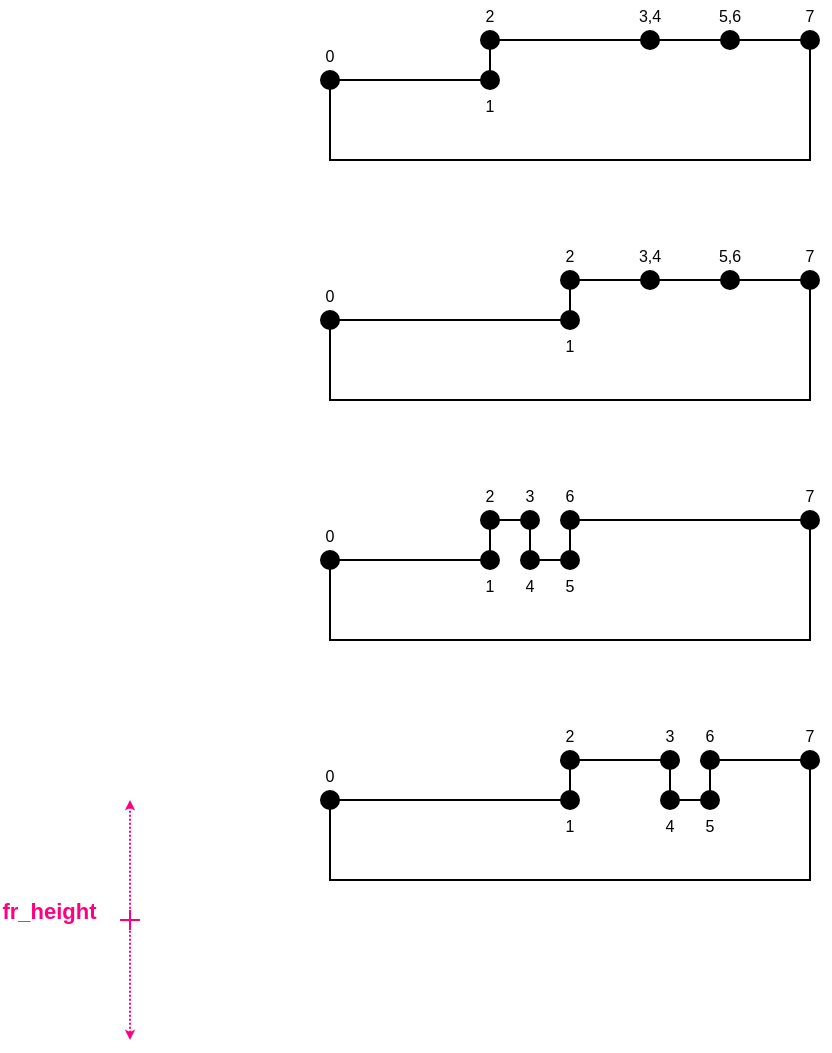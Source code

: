 <mxfile version="14.9.6" type="device"><diagram name="Design" id="nXPKwJXAH-5F6qmLnJLC"><mxGraphModel dx="1218" dy="1514" grid="1" gridSize="10" guides="1" tooltips="1" connect="0" arrows="0" fold="1" page="1" pageScale="1" pageWidth="850" pageHeight="1100" math="0" shadow="0"><root><mxCell id="qJvSbRiIBnACyHdeIX3_-0"/><mxCell id="qJvSbRiIBnACyHdeIX3_-1" parent="qJvSbRiIBnACyHdeIX3_-0"/><mxCell id="qJvSbRiIBnACyHdeIX3_-69" value="" style="endArrow=classic;startArrow=classic;html=1;strokeWidth=1;dashed=1;dashPattern=1 1;endSize=2;startSize=2;strokeColor=#FF0080;fontColor=#FF0080;fontStyle=1" parent="qJvSbRiIBnACyHdeIX3_-1" edge="1"><mxGeometry width="50" height="50" relative="1" as="geometry"><mxPoint x="-780" y="-560" as="sourcePoint"/><mxPoint x="-780" y="-440" as="targetPoint"/></mxGeometry></mxCell><mxCell id="qJvSbRiIBnACyHdeIX3_-70" value="fr_height" style="edgeLabel;align=center;verticalAlign=middle;resizable=0;points=[];labelBackgroundColor=#ffffff;spacing=2;spacingLeft=0;spacingRight=1;labelBorderColor=none;fontStyle=1;fontColor=#FF0080;" parent="qJvSbRiIBnACyHdeIX3_-69" vertex="1" connectable="0"><mxGeometry x="-0.433" y="1" relative="1" as="geometry"><mxPoint x="-41" y="20.71" as="offset"/></mxGeometry></mxCell><mxCell id="qJvSbRiIBnACyHdeIX3_-173" value="" style="group" parent="qJvSbRiIBnACyHdeIX3_-1" vertex="1" connectable="0"><mxGeometry x="-785" y="-505" width="10" height="10" as="geometry"/></mxCell><mxCell id="qJvSbRiIBnACyHdeIX3_-174" value="" style="endArrow=none;html=1;strokeWidth=1;strokeColor=#FF0080;" parent="qJvSbRiIBnACyHdeIX3_-173" edge="1"><mxGeometry width="50" height="50" relative="1" as="geometry"><mxPoint x="5" y="10" as="sourcePoint"/><mxPoint x="5" as="targetPoint"/></mxGeometry></mxCell><mxCell id="qJvSbRiIBnACyHdeIX3_-175" value="" style="endArrow=none;html=1;strokeWidth=1;strokeColor=#FF0080;" parent="qJvSbRiIBnACyHdeIX3_-173" edge="1"><mxGeometry width="50" height="50" relative="1" as="geometry"><mxPoint x="10" y="5" as="sourcePoint"/><mxPoint y="5" as="targetPoint"/></mxGeometry></mxCell><mxCell id="eV8enwnLmD0G0L2Av2Vp-28" value="" style="endArrow=none;html=1;rounded=0;" edge="1" parent="qJvSbRiIBnACyHdeIX3_-1"><mxGeometry width="50" height="50" relative="1" as="geometry"><mxPoint x="-680" y="-800.0" as="sourcePoint"/><mxPoint x="-680" y="-800.0" as="targetPoint"/><Array as="points"><mxPoint x="-680" y="-760"/><mxPoint x="-440" y="-760"/><mxPoint x="-440" y="-820"/><mxPoint x="-480" y="-820"/><mxPoint x="-520" y="-820"/><mxPoint x="-560" y="-820"/><mxPoint x="-560" y="-800"/></Array></mxGeometry></mxCell><mxCell id="eV8enwnLmD0G0L2Av2Vp-29" value="" style="ellipse;whiteSpace=wrap;html=1;fillColor=#000000;strokeColor=none;connectable=0;" vertex="1" parent="qJvSbRiIBnACyHdeIX3_-1"><mxGeometry x="-445" y="-825" width="10" height="10" as="geometry"/></mxCell><mxCell id="eV8enwnLmD0G0L2Av2Vp-30" value="" style="ellipse;whiteSpace=wrap;html=1;fillColor=#000000;strokeColor=none;connectable=0;" vertex="1" parent="qJvSbRiIBnACyHdeIX3_-1"><mxGeometry x="-485" y="-825" width="10" height="10" as="geometry"/></mxCell><mxCell id="eV8enwnLmD0G0L2Av2Vp-31" value="" style="ellipse;whiteSpace=wrap;html=1;fillColor=#000000;strokeColor=none;connectable=0;" vertex="1" parent="qJvSbRiIBnACyHdeIX3_-1"><mxGeometry x="-525" y="-825" width="10" height="10" as="geometry"/></mxCell><mxCell id="eV8enwnLmD0G0L2Av2Vp-32" value="" style="ellipse;whiteSpace=wrap;html=1;fillColor=#000000;strokeColor=none;connectable=0;" vertex="1" parent="qJvSbRiIBnACyHdeIX3_-1"><mxGeometry x="-565" y="-825" width="10" height="10" as="geometry"/></mxCell><mxCell id="eV8enwnLmD0G0L2Av2Vp-35" value="" style="ellipse;whiteSpace=wrap;html=1;fillColor=#000000;strokeColor=none;connectable=0;" vertex="1" parent="qJvSbRiIBnACyHdeIX3_-1"><mxGeometry x="-565" y="-805" width="10" height="10" as="geometry"/></mxCell><mxCell id="eV8enwnLmD0G0L2Av2Vp-36" value="" style="ellipse;whiteSpace=wrap;html=1;fillColor=#000000;strokeColor=none;connectable=0;" vertex="1" parent="qJvSbRiIBnACyHdeIX3_-1"><mxGeometry x="-685" y="-805" width="10" height="10" as="geometry"/></mxCell><mxCell id="eV8enwnLmD0G0L2Av2Vp-37" value="0" style="text;html=1;strokeColor=none;fillColor=none;align=center;verticalAlign=middle;whiteSpace=wrap;rounded=0;fontSize=8;" vertex="1" parent="qJvSbRiIBnACyHdeIX3_-1"><mxGeometry x="-690" y="-820" width="20" height="15" as="geometry"/></mxCell><mxCell id="eV8enwnLmD0G0L2Av2Vp-38" value="2" style="text;html=1;strokeColor=none;fillColor=none;align=center;verticalAlign=middle;whiteSpace=wrap;rounded=0;fontSize=8;" vertex="1" parent="qJvSbRiIBnACyHdeIX3_-1"><mxGeometry x="-570" y="-840" width="20" height="15" as="geometry"/></mxCell><mxCell id="eV8enwnLmD0G0L2Av2Vp-39" value="3,4" style="text;html=1;strokeColor=none;fillColor=none;align=center;verticalAlign=middle;whiteSpace=wrap;rounded=0;fontSize=8;" vertex="1" parent="qJvSbRiIBnACyHdeIX3_-1"><mxGeometry x="-530" y="-840" width="20" height="15" as="geometry"/></mxCell><mxCell id="eV8enwnLmD0G0L2Av2Vp-40" value="1" style="text;html=1;strokeColor=none;fillColor=none;align=center;verticalAlign=middle;whiteSpace=wrap;rounded=0;fontSize=8;" vertex="1" parent="qJvSbRiIBnACyHdeIX3_-1"><mxGeometry x="-570" y="-795" width="20" height="15" as="geometry"/></mxCell><mxCell id="eV8enwnLmD0G0L2Av2Vp-43" value="5,6" style="text;html=1;strokeColor=none;fillColor=none;align=center;verticalAlign=middle;whiteSpace=wrap;rounded=0;fontSize=8;" vertex="1" parent="qJvSbRiIBnACyHdeIX3_-1"><mxGeometry x="-490" y="-840" width="20" height="15" as="geometry"/></mxCell><mxCell id="eV8enwnLmD0G0L2Av2Vp-44" value="7" style="text;html=1;strokeColor=none;fillColor=none;align=center;verticalAlign=middle;whiteSpace=wrap;rounded=0;fontSize=8;" vertex="1" parent="qJvSbRiIBnACyHdeIX3_-1"><mxGeometry x="-450" y="-840" width="20" height="15" as="geometry"/></mxCell><mxCell id="eV8enwnLmD0G0L2Av2Vp-55" value="" style="endArrow=none;html=1;rounded=0;" edge="1" parent="qJvSbRiIBnACyHdeIX3_-1"><mxGeometry width="50" height="50" relative="1" as="geometry"><mxPoint x="-680" y="-680" as="sourcePoint"/><mxPoint x="-680" y="-680" as="targetPoint"/><Array as="points"><mxPoint x="-680" y="-640"/><mxPoint x="-440" y="-640"/><mxPoint x="-440" y="-700"/><mxPoint x="-560" y="-700"/><mxPoint x="-560" y="-680"/><mxPoint x="-580" y="-680"/><mxPoint x="-580" y="-700"/><mxPoint x="-600" y="-700"/><mxPoint x="-600" y="-680"/></Array></mxGeometry></mxCell><mxCell id="eV8enwnLmD0G0L2Av2Vp-56" value="" style="ellipse;whiteSpace=wrap;html=1;fillColor=#000000;strokeColor=none;connectable=0;" vertex="1" parent="qJvSbRiIBnACyHdeIX3_-1"><mxGeometry x="-445" y="-705" width="10" height="10" as="geometry"/></mxCell><mxCell id="eV8enwnLmD0G0L2Av2Vp-57" value="" style="ellipse;whiteSpace=wrap;html=1;fillColor=#000000;strokeColor=none;connectable=0;" vertex="1" parent="qJvSbRiIBnACyHdeIX3_-1"><mxGeometry x="-585" y="-705" width="10" height="10" as="geometry"/></mxCell><mxCell id="eV8enwnLmD0G0L2Av2Vp-58" value="" style="ellipse;whiteSpace=wrap;html=1;fillColor=#000000;strokeColor=none;connectable=0;" vertex="1" parent="qJvSbRiIBnACyHdeIX3_-1"><mxGeometry x="-605" y="-705" width="10" height="10" as="geometry"/></mxCell><mxCell id="eV8enwnLmD0G0L2Av2Vp-59" value="" style="ellipse;whiteSpace=wrap;html=1;fillColor=#000000;strokeColor=none;connectable=0;" vertex="1" parent="qJvSbRiIBnACyHdeIX3_-1"><mxGeometry x="-565" y="-705" width="10" height="10" as="geometry"/></mxCell><mxCell id="eV8enwnLmD0G0L2Av2Vp-60" value="" style="ellipse;whiteSpace=wrap;html=1;fillColor=#000000;strokeColor=none;connectable=0;" vertex="1" parent="qJvSbRiIBnACyHdeIX3_-1"><mxGeometry x="-565" y="-685" width="10" height="10" as="geometry"/></mxCell><mxCell id="eV8enwnLmD0G0L2Av2Vp-61" value="" style="ellipse;whiteSpace=wrap;html=1;fillColor=#000000;strokeColor=none;connectable=0;" vertex="1" parent="qJvSbRiIBnACyHdeIX3_-1"><mxGeometry x="-585" y="-685" width="10" height="10" as="geometry"/></mxCell><mxCell id="eV8enwnLmD0G0L2Av2Vp-62" value="" style="ellipse;whiteSpace=wrap;html=1;fillColor=#000000;strokeColor=none;connectable=0;" vertex="1" parent="qJvSbRiIBnACyHdeIX3_-1"><mxGeometry x="-605" y="-685" width="10" height="10" as="geometry"/></mxCell><mxCell id="eV8enwnLmD0G0L2Av2Vp-63" value="" style="ellipse;whiteSpace=wrap;html=1;fillColor=#000000;strokeColor=none;connectable=0;" vertex="1" parent="qJvSbRiIBnACyHdeIX3_-1"><mxGeometry x="-685" y="-685" width="10" height="10" as="geometry"/></mxCell><mxCell id="eV8enwnLmD0G0L2Av2Vp-64" value="0" style="text;html=1;strokeColor=none;fillColor=none;align=center;verticalAlign=middle;whiteSpace=wrap;rounded=0;fontSize=8;" vertex="1" parent="qJvSbRiIBnACyHdeIX3_-1"><mxGeometry x="-690" y="-700" width="20" height="15" as="geometry"/></mxCell><mxCell id="eV8enwnLmD0G0L2Av2Vp-65" value="2" style="text;html=1;strokeColor=none;fillColor=none;align=center;verticalAlign=middle;whiteSpace=wrap;rounded=0;fontSize=8;" vertex="1" parent="qJvSbRiIBnACyHdeIX3_-1"><mxGeometry x="-610" y="-720" width="20" height="15" as="geometry"/></mxCell><mxCell id="eV8enwnLmD0G0L2Av2Vp-66" value="3" style="text;html=1;strokeColor=none;fillColor=none;align=center;verticalAlign=middle;whiteSpace=wrap;rounded=0;fontSize=8;" vertex="1" parent="qJvSbRiIBnACyHdeIX3_-1"><mxGeometry x="-590" y="-720" width="20" height="15" as="geometry"/></mxCell><mxCell id="eV8enwnLmD0G0L2Av2Vp-67" value="1" style="text;html=1;strokeColor=none;fillColor=none;align=center;verticalAlign=middle;whiteSpace=wrap;rounded=0;fontSize=8;" vertex="1" parent="qJvSbRiIBnACyHdeIX3_-1"><mxGeometry x="-610" y="-675" width="20" height="15" as="geometry"/></mxCell><mxCell id="eV8enwnLmD0G0L2Av2Vp-68" value="4" style="text;html=1;strokeColor=none;fillColor=none;align=center;verticalAlign=middle;whiteSpace=wrap;rounded=0;fontSize=8;" vertex="1" parent="qJvSbRiIBnACyHdeIX3_-1"><mxGeometry x="-590" y="-675" width="20" height="15" as="geometry"/></mxCell><mxCell id="eV8enwnLmD0G0L2Av2Vp-69" value="5" style="text;html=1;strokeColor=none;fillColor=none;align=center;verticalAlign=middle;whiteSpace=wrap;rounded=0;fontSize=8;" vertex="1" parent="qJvSbRiIBnACyHdeIX3_-1"><mxGeometry x="-570" y="-675" width="20" height="15" as="geometry"/></mxCell><mxCell id="eV8enwnLmD0G0L2Av2Vp-70" value="6" style="text;html=1;strokeColor=none;fillColor=none;align=center;verticalAlign=middle;whiteSpace=wrap;rounded=0;fontSize=8;" vertex="1" parent="qJvSbRiIBnACyHdeIX3_-1"><mxGeometry x="-570" y="-720" width="20" height="15" as="geometry"/></mxCell><mxCell id="eV8enwnLmD0G0L2Av2Vp-71" value="7" style="text;html=1;strokeColor=none;fillColor=none;align=center;verticalAlign=middle;whiteSpace=wrap;rounded=0;fontSize=8;" vertex="1" parent="qJvSbRiIBnACyHdeIX3_-1"><mxGeometry x="-450" y="-720" width="20" height="15" as="geometry"/></mxCell><mxCell id="eV8enwnLmD0G0L2Av2Vp-82" value="" style="endArrow=none;html=1;rounded=0;" edge="1" parent="qJvSbRiIBnACyHdeIX3_-1"><mxGeometry width="50" height="50" relative="1" as="geometry"><mxPoint x="-680" y="-560" as="sourcePoint"/><mxPoint x="-680" y="-560" as="targetPoint"/><Array as="points"><mxPoint x="-680" y="-520"/><mxPoint x="-440" y="-520"/><mxPoint x="-440" y="-580"/><mxPoint x="-490" y="-580"/><mxPoint x="-490" y="-560"/><mxPoint x="-510" y="-560"/><mxPoint x="-510" y="-580"/><mxPoint x="-560" y="-580"/><mxPoint x="-560" y="-560"/></Array></mxGeometry></mxCell><mxCell id="eV8enwnLmD0G0L2Av2Vp-83" value="" style="ellipse;whiteSpace=wrap;html=1;fillColor=#000000;strokeColor=none;connectable=0;" vertex="1" parent="qJvSbRiIBnACyHdeIX3_-1"><mxGeometry x="-445" y="-585" width="10" height="10" as="geometry"/></mxCell><mxCell id="eV8enwnLmD0G0L2Av2Vp-84" value="" style="ellipse;whiteSpace=wrap;html=1;fillColor=#000000;strokeColor=none;connectable=0;" vertex="1" parent="qJvSbRiIBnACyHdeIX3_-1"><mxGeometry x="-495" y="-585" width="10" height="10" as="geometry"/></mxCell><mxCell id="eV8enwnLmD0G0L2Av2Vp-85" value="" style="ellipse;whiteSpace=wrap;html=1;fillColor=#000000;strokeColor=none;connectable=0;" vertex="1" parent="qJvSbRiIBnACyHdeIX3_-1"><mxGeometry x="-515" y="-585" width="10" height="10" as="geometry"/></mxCell><mxCell id="eV8enwnLmD0G0L2Av2Vp-86" value="" style="ellipse;whiteSpace=wrap;html=1;fillColor=#000000;strokeColor=none;connectable=0;" vertex="1" parent="qJvSbRiIBnACyHdeIX3_-1"><mxGeometry x="-565" y="-585" width="10" height="10" as="geometry"/></mxCell><mxCell id="eV8enwnLmD0G0L2Av2Vp-87" value="" style="ellipse;whiteSpace=wrap;html=1;fillColor=#000000;strokeColor=none;connectable=0;" vertex="1" parent="qJvSbRiIBnACyHdeIX3_-1"><mxGeometry x="-495" y="-565" width="10" height="10" as="geometry"/></mxCell><mxCell id="eV8enwnLmD0G0L2Av2Vp-88" value="" style="ellipse;whiteSpace=wrap;html=1;fillColor=#000000;strokeColor=none;connectable=0;" vertex="1" parent="qJvSbRiIBnACyHdeIX3_-1"><mxGeometry x="-515" y="-565" width="10" height="10" as="geometry"/></mxCell><mxCell id="eV8enwnLmD0G0L2Av2Vp-89" value="" style="ellipse;whiteSpace=wrap;html=1;fillColor=#000000;strokeColor=none;connectable=0;" vertex="1" parent="qJvSbRiIBnACyHdeIX3_-1"><mxGeometry x="-565" y="-565" width="10" height="10" as="geometry"/></mxCell><mxCell id="eV8enwnLmD0G0L2Av2Vp-90" value="" style="ellipse;whiteSpace=wrap;html=1;fillColor=#000000;strokeColor=none;connectable=0;" vertex="1" parent="qJvSbRiIBnACyHdeIX3_-1"><mxGeometry x="-685" y="-565" width="10" height="10" as="geometry"/></mxCell><mxCell id="eV8enwnLmD0G0L2Av2Vp-91" value="0" style="text;html=1;strokeColor=none;fillColor=none;align=center;verticalAlign=middle;whiteSpace=wrap;rounded=0;fontSize=8;" vertex="1" parent="qJvSbRiIBnACyHdeIX3_-1"><mxGeometry x="-690" y="-580" width="20" height="15" as="geometry"/></mxCell><mxCell id="eV8enwnLmD0G0L2Av2Vp-92" value="2" style="text;html=1;strokeColor=none;fillColor=none;align=center;verticalAlign=middle;whiteSpace=wrap;rounded=0;fontSize=8;" vertex="1" parent="qJvSbRiIBnACyHdeIX3_-1"><mxGeometry x="-570" y="-600" width="20" height="15" as="geometry"/></mxCell><mxCell id="eV8enwnLmD0G0L2Av2Vp-93" value="3" style="text;html=1;strokeColor=none;fillColor=none;align=center;verticalAlign=middle;whiteSpace=wrap;rounded=0;fontSize=8;" vertex="1" parent="qJvSbRiIBnACyHdeIX3_-1"><mxGeometry x="-520" y="-600" width="20" height="15" as="geometry"/></mxCell><mxCell id="eV8enwnLmD0G0L2Av2Vp-94" value="1" style="text;html=1;strokeColor=none;fillColor=none;align=center;verticalAlign=middle;whiteSpace=wrap;rounded=0;fontSize=8;" vertex="1" parent="qJvSbRiIBnACyHdeIX3_-1"><mxGeometry x="-570" y="-555" width="20" height="15" as="geometry"/></mxCell><mxCell id="eV8enwnLmD0G0L2Av2Vp-95" value="4" style="text;html=1;strokeColor=none;fillColor=none;align=center;verticalAlign=middle;whiteSpace=wrap;rounded=0;fontSize=8;" vertex="1" parent="qJvSbRiIBnACyHdeIX3_-1"><mxGeometry x="-520" y="-555" width="20" height="15" as="geometry"/></mxCell><mxCell id="eV8enwnLmD0G0L2Av2Vp-96" value="5" style="text;html=1;strokeColor=none;fillColor=none;align=center;verticalAlign=middle;whiteSpace=wrap;rounded=0;fontSize=8;" vertex="1" parent="qJvSbRiIBnACyHdeIX3_-1"><mxGeometry x="-500" y="-555" width="20" height="15" as="geometry"/></mxCell><mxCell id="eV8enwnLmD0G0L2Av2Vp-97" value="6" style="text;html=1;strokeColor=none;fillColor=none;align=center;verticalAlign=middle;whiteSpace=wrap;rounded=0;fontSize=8;" vertex="1" parent="qJvSbRiIBnACyHdeIX3_-1"><mxGeometry x="-500" y="-600" width="20" height="15" as="geometry"/></mxCell><mxCell id="eV8enwnLmD0G0L2Av2Vp-98" value="7" style="text;html=1;strokeColor=none;fillColor=none;align=center;verticalAlign=middle;whiteSpace=wrap;rounded=0;fontSize=8;" vertex="1" parent="qJvSbRiIBnACyHdeIX3_-1"><mxGeometry x="-450" y="-600" width="20" height="15" as="geometry"/></mxCell><mxCell id="eV8enwnLmD0G0L2Av2Vp-99" value="" style="endArrow=none;html=1;rounded=0;" edge="1" parent="qJvSbRiIBnACyHdeIX3_-1"><mxGeometry width="50" height="50" relative="1" as="geometry"><mxPoint x="-680" y="-920.0" as="sourcePoint"/><mxPoint x="-680" y="-920.0" as="targetPoint"/><Array as="points"><mxPoint x="-680" y="-880"/><mxPoint x="-440" y="-880"/><mxPoint x="-440" y="-940"/><mxPoint x="-480" y="-940"/><mxPoint x="-520" y="-940"/><mxPoint x="-600" y="-940"/><mxPoint x="-600" y="-920"/></Array></mxGeometry></mxCell><mxCell id="eV8enwnLmD0G0L2Av2Vp-100" value="" style="ellipse;whiteSpace=wrap;html=1;fillColor=#000000;strokeColor=none;connectable=0;" vertex="1" parent="qJvSbRiIBnACyHdeIX3_-1"><mxGeometry x="-445" y="-945" width="10" height="10" as="geometry"/></mxCell><mxCell id="eV8enwnLmD0G0L2Av2Vp-101" value="" style="ellipse;whiteSpace=wrap;html=1;fillColor=#000000;strokeColor=none;connectable=0;" vertex="1" parent="qJvSbRiIBnACyHdeIX3_-1"><mxGeometry x="-485" y="-945" width="10" height="10" as="geometry"/></mxCell><mxCell id="eV8enwnLmD0G0L2Av2Vp-102" value="" style="ellipse;whiteSpace=wrap;html=1;fillColor=#000000;strokeColor=none;connectable=0;" vertex="1" parent="qJvSbRiIBnACyHdeIX3_-1"><mxGeometry x="-525" y="-945" width="10" height="10" as="geometry"/></mxCell><mxCell id="eV8enwnLmD0G0L2Av2Vp-103" value="" style="ellipse;whiteSpace=wrap;html=1;fillColor=#000000;strokeColor=none;connectable=0;" vertex="1" parent="qJvSbRiIBnACyHdeIX3_-1"><mxGeometry x="-605" y="-945" width="10" height="10" as="geometry"/></mxCell><mxCell id="eV8enwnLmD0G0L2Av2Vp-104" value="" style="ellipse;whiteSpace=wrap;html=1;fillColor=#000000;strokeColor=none;connectable=0;" vertex="1" parent="qJvSbRiIBnACyHdeIX3_-1"><mxGeometry x="-605" y="-925" width="10" height="10" as="geometry"/></mxCell><mxCell id="eV8enwnLmD0G0L2Av2Vp-105" value="" style="ellipse;whiteSpace=wrap;html=1;fillColor=#000000;strokeColor=none;connectable=0;" vertex="1" parent="qJvSbRiIBnACyHdeIX3_-1"><mxGeometry x="-685" y="-925" width="10" height="10" as="geometry"/></mxCell><mxCell id="eV8enwnLmD0G0L2Av2Vp-106" value="0" style="text;html=1;strokeColor=none;fillColor=none;align=center;verticalAlign=middle;whiteSpace=wrap;rounded=0;fontSize=8;" vertex="1" parent="qJvSbRiIBnACyHdeIX3_-1"><mxGeometry x="-690" y="-940" width="20" height="15" as="geometry"/></mxCell><mxCell id="eV8enwnLmD0G0L2Av2Vp-107" value="2" style="text;html=1;strokeColor=none;fillColor=none;align=center;verticalAlign=middle;whiteSpace=wrap;rounded=0;fontSize=8;" vertex="1" parent="qJvSbRiIBnACyHdeIX3_-1"><mxGeometry x="-610" y="-960" width="20" height="15" as="geometry"/></mxCell><mxCell id="eV8enwnLmD0G0L2Av2Vp-108" value="3,4" style="text;html=1;strokeColor=none;fillColor=none;align=center;verticalAlign=middle;whiteSpace=wrap;rounded=0;fontSize=8;" vertex="1" parent="qJvSbRiIBnACyHdeIX3_-1"><mxGeometry x="-530" y="-960" width="20" height="15" as="geometry"/></mxCell><mxCell id="eV8enwnLmD0G0L2Av2Vp-109" value="1" style="text;html=1;strokeColor=none;fillColor=none;align=center;verticalAlign=middle;whiteSpace=wrap;rounded=0;fontSize=8;" vertex="1" parent="qJvSbRiIBnACyHdeIX3_-1"><mxGeometry x="-610" y="-915" width="20" height="15" as="geometry"/></mxCell><mxCell id="eV8enwnLmD0G0L2Av2Vp-110" value="5,6" style="text;html=1;strokeColor=none;fillColor=none;align=center;verticalAlign=middle;whiteSpace=wrap;rounded=0;fontSize=8;" vertex="1" parent="qJvSbRiIBnACyHdeIX3_-1"><mxGeometry x="-490" y="-960" width="20" height="15" as="geometry"/></mxCell><mxCell id="eV8enwnLmD0G0L2Av2Vp-111" value="7" style="text;html=1;strokeColor=none;fillColor=none;align=center;verticalAlign=middle;whiteSpace=wrap;rounded=0;fontSize=8;" vertex="1" parent="qJvSbRiIBnACyHdeIX3_-1"><mxGeometry x="-450" y="-960" width="20" height="15" as="geometry"/></mxCell></root></mxGraphModel></diagram></mxfile>